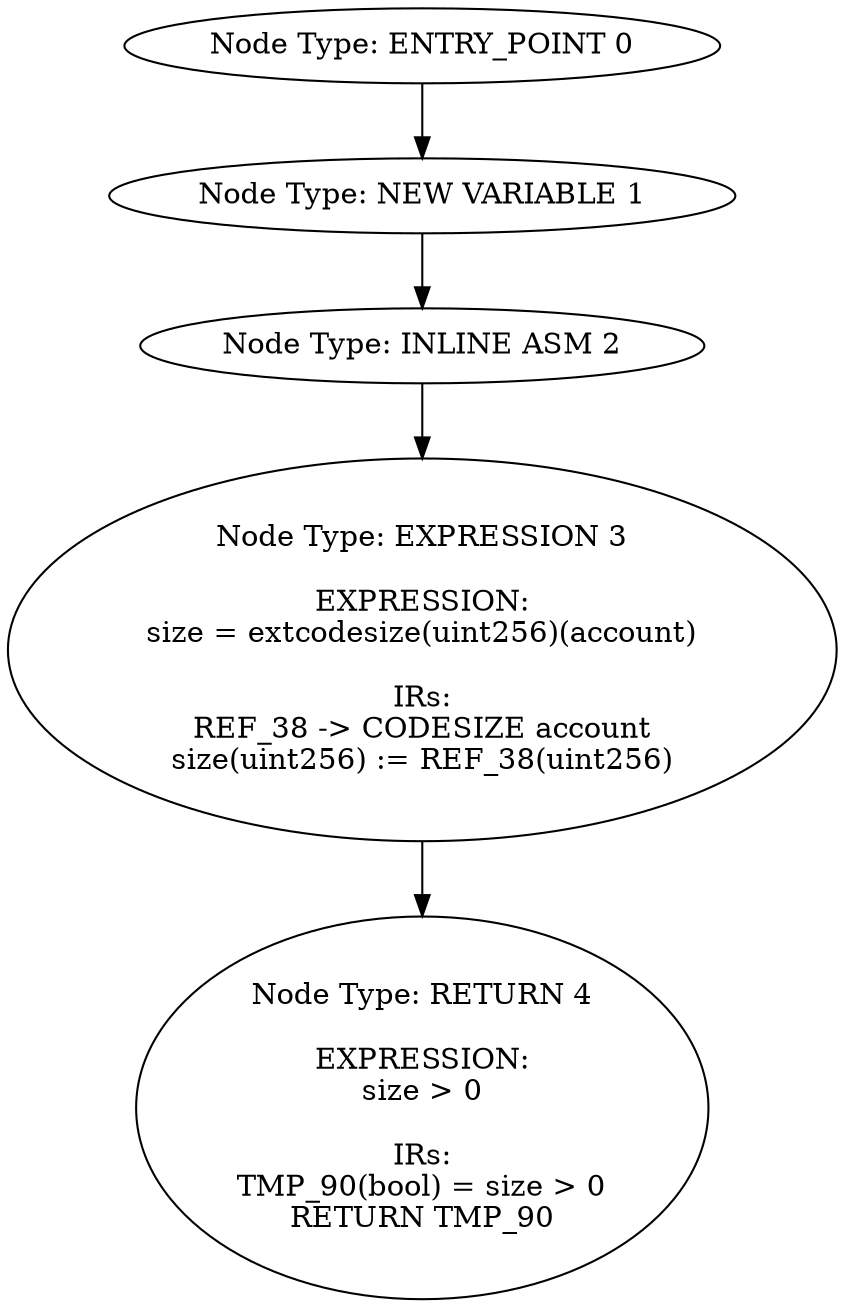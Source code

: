 digraph{
0[label="Node Type: ENTRY_POINT 0
"];
0->1;
1[label="Node Type: NEW VARIABLE 1
"];
1->2;
2[label="Node Type: INLINE ASM 2
"];
2->3;
3[label="Node Type: EXPRESSION 3

EXPRESSION:
size = extcodesize(uint256)(account)

IRs:
REF_38 -> CODESIZE account
size(uint256) := REF_38(uint256)"];
3->4;
4[label="Node Type: RETURN 4

EXPRESSION:
size > 0

IRs:
TMP_90(bool) = size > 0
RETURN TMP_90"];
}

